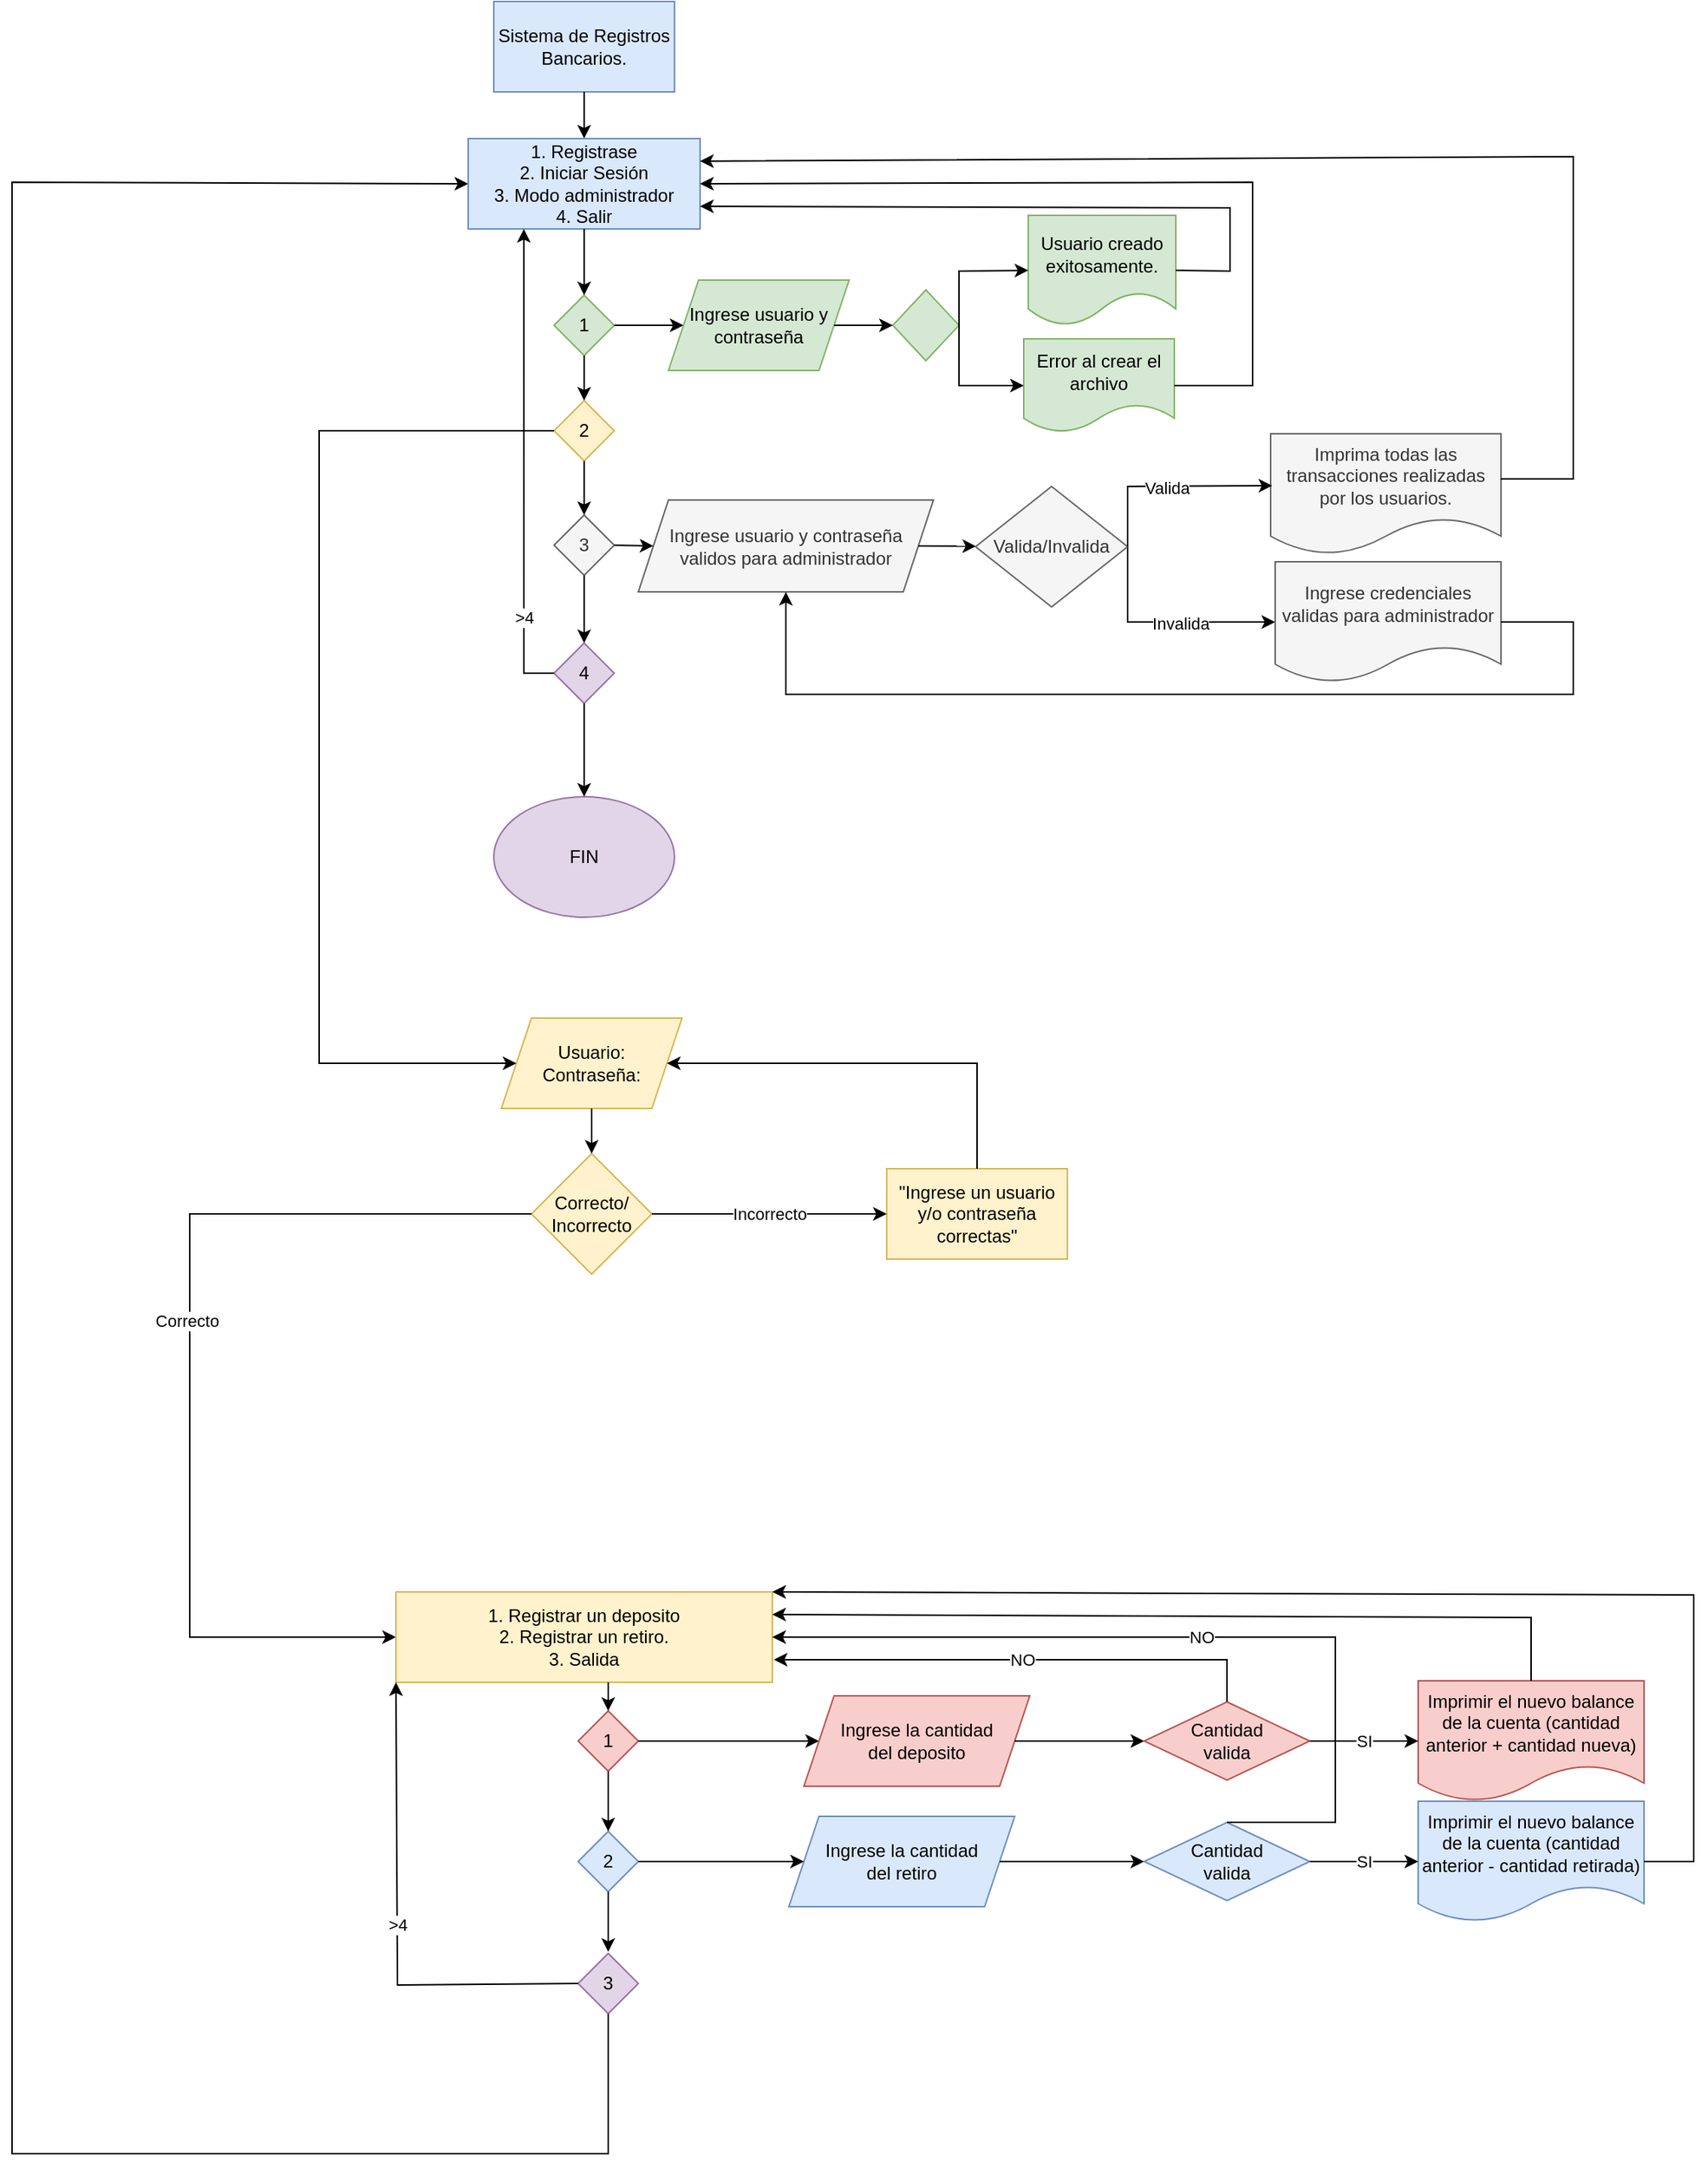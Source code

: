 <mxfile version="24.9.1">
  <diagram id="C5RBs43oDa-KdzZeNtuy" name="Page-1">
    <mxGraphModel grid="0" page="1" gridSize="17" guides="1" tooltips="1" connect="1" arrows="1" fold="1" pageScale="1" pageWidth="291" pageHeight="413" math="0" shadow="0">
      <root>
        <mxCell id="WIyWlLk6GJQsqaUBKTNV-0" />
        <mxCell id="WIyWlLk6GJQsqaUBKTNV-1" parent="WIyWlLk6GJQsqaUBKTNV-0" />
        <mxCell id="TJE-qctYPEESWldWymfo-0" value="Sistema de Registros Bancarios." style="rounded=0;whiteSpace=wrap;html=1;fillColor=#dae8fc;strokeColor=#6c8ebf;" vertex="1" parent="WIyWlLk6GJQsqaUBKTNV-1">
          <mxGeometry x="354" y="50" width="120" height="60" as="geometry" />
        </mxCell>
        <mxCell id="TJE-qctYPEESWldWymfo-1" value="Usuario:&lt;div&gt;Contraseña:&lt;/div&gt;" style="shape=parallelogram;perimeter=parallelogramPerimeter;whiteSpace=wrap;html=1;fixedSize=1;fillColor=#fff2cc;strokeColor=#d6b656;" vertex="1" parent="WIyWlLk6GJQsqaUBKTNV-1">
          <mxGeometry x="359" y="725" width="120" height="60" as="geometry" />
        </mxCell>
        <mxCell id="TJE-qctYPEESWldWymfo-2" value="Correcto/&lt;div&gt;Incorrecto&lt;/div&gt;" style="rhombus;whiteSpace=wrap;html=1;fillColor=#fff2cc;strokeColor=#d6b656;" vertex="1" parent="WIyWlLk6GJQsqaUBKTNV-1">
          <mxGeometry x="379" y="815" width="80" height="80" as="geometry" />
        </mxCell>
        <mxCell id="TJE-qctYPEESWldWymfo-3" value="&quot;Ingrese un usuario y/o contraseña correctas&quot;" style="rounded=0;whiteSpace=wrap;html=1;fillColor=#fff2cc;strokeColor=#d6b656;" vertex="1" parent="WIyWlLk6GJQsqaUBKTNV-1">
          <mxGeometry x="615" y="825" width="120" height="60" as="geometry" />
        </mxCell>
        <mxCell id="TJE-qctYPEESWldWymfo-4" value="" style="endArrow=classic;html=1;rounded=0;exitX=0.5;exitY=1;exitDx=0;exitDy=0;" edge="1" parent="WIyWlLk6GJQsqaUBKTNV-1" source="TJE-qctYPEESWldWymfo-0" target="v0JGK3jMrV0-uS68E10M-4">
          <mxGeometry width="50" height="50" relative="1" as="geometry">
            <mxPoint x="340" y="360" as="sourcePoint" />
            <mxPoint x="410" y="163" as="targetPoint" />
            <Array as="points" />
          </mxGeometry>
        </mxCell>
        <mxCell id="TJE-qctYPEESWldWymfo-5" value="" style="endArrow=classic;html=1;rounded=0;exitX=0.5;exitY=1;exitDx=0;exitDy=0;entryX=0.5;entryY=0;entryDx=0;entryDy=0;" edge="1" parent="WIyWlLk6GJQsqaUBKTNV-1" source="TJE-qctYPEESWldWymfo-1" target="TJE-qctYPEESWldWymfo-2">
          <mxGeometry width="50" height="50" relative="1" as="geometry">
            <mxPoint x="345" y="945" as="sourcePoint" />
            <mxPoint x="417" y="825" as="targetPoint" />
          </mxGeometry>
        </mxCell>
        <mxCell id="TJE-qctYPEESWldWymfo-7" value="" style="endArrow=classic;html=1;rounded=0;exitX=0.5;exitY=0;exitDx=0;exitDy=0;entryX=1;entryY=0.5;entryDx=0;entryDy=0;" edge="1" parent="WIyWlLk6GJQsqaUBKTNV-1" source="TJE-qctYPEESWldWymfo-3" target="TJE-qctYPEESWldWymfo-1">
          <mxGeometry width="50" height="50" relative="1" as="geometry">
            <mxPoint x="345" y="945" as="sourcePoint" />
            <mxPoint x="395" y="895" as="targetPoint" />
            <Array as="points">
              <mxPoint x="675" y="755" />
            </Array>
          </mxGeometry>
        </mxCell>
        <mxCell id="TJE-qctYPEESWldWymfo-8" value="" style="endArrow=classic;html=1;rounded=0;exitX=1;exitY=0.5;exitDx=0;exitDy=0;entryX=0;entryY=0.5;entryDx=0;entryDy=0;" edge="1" parent="WIyWlLk6GJQsqaUBKTNV-1" source="TJE-qctYPEESWldWymfo-2" target="TJE-qctYPEESWldWymfo-3">
          <mxGeometry relative="1" as="geometry">
            <mxPoint x="325" y="925" as="sourcePoint" />
            <mxPoint x="425" y="925" as="targetPoint" />
            <Array as="points" />
          </mxGeometry>
        </mxCell>
        <mxCell id="TJE-qctYPEESWldWymfo-9" value="Incorrecto" style="edgeLabel;resizable=0;html=1;;align=center;verticalAlign=middle;" connectable="0" vertex="1" parent="TJE-qctYPEESWldWymfo-8">
          <mxGeometry relative="1" as="geometry" />
        </mxCell>
        <mxCell id="TJE-qctYPEESWldWymfo-13" value="" style="endArrow=classic;html=1;rounded=0;exitX=0;exitY=0.5;exitDx=0;exitDy=0;entryX=0;entryY=0.5;entryDx=0;entryDy=0;" edge="1" parent="WIyWlLk6GJQsqaUBKTNV-1" source="TJE-qctYPEESWldWymfo-2" target="TJE-qctYPEESWldWymfo-31">
          <mxGeometry relative="1" as="geometry">
            <mxPoint x="325" y="925" as="sourcePoint" />
            <mxPoint x="151" y="1167" as="targetPoint" />
            <Array as="points">
              <mxPoint x="152" y="855" />
              <mxPoint x="152" y="1136" />
            </Array>
          </mxGeometry>
        </mxCell>
        <mxCell id="TJE-qctYPEESWldWymfo-17" value="Correcto" style="edgeLabel;html=1;align=center;verticalAlign=middle;resizable=0;points=[];" vertex="1" connectable="0" parent="TJE-qctYPEESWldWymfo-13">
          <mxGeometry x="-0.078" y="-2" relative="1" as="geometry">
            <mxPoint as="offset" />
          </mxGeometry>
        </mxCell>
        <mxCell id="TJE-qctYPEESWldWymfo-31" value="1. Registrar un deposito&lt;div&gt;2. Registrar un retiro.&lt;/div&gt;&lt;div&gt;3. Salida&lt;/div&gt;" style="rounded=0;whiteSpace=wrap;html=1;fillColor=#fff2cc;strokeColor=#d6b656;" vertex="1" parent="WIyWlLk6GJQsqaUBKTNV-1">
          <mxGeometry x="289" y="1106" width="250" height="60" as="geometry" />
        </mxCell>
        <mxCell id="TJE-qctYPEESWldWymfo-34" value="1" style="rhombus;whiteSpace=wrap;html=1;fillColor=#f8cecc;strokeColor=#b85450;" vertex="1" parent="WIyWlLk6GJQsqaUBKTNV-1">
          <mxGeometry x="410" y="1185" width="40" height="40" as="geometry" />
        </mxCell>
        <mxCell id="TJE-qctYPEESWldWymfo-35" value="2" style="rhombus;whiteSpace=wrap;html=1;fillColor=#dae8fc;strokeColor=#6c8ebf;" vertex="1" parent="WIyWlLk6GJQsqaUBKTNV-1">
          <mxGeometry x="410" y="1265" width="40" height="40" as="geometry" />
        </mxCell>
        <mxCell id="TJE-qctYPEESWldWymfo-39" value="3" style="rhombus;whiteSpace=wrap;html=1;fillColor=#e1d5e7;strokeColor=#9673a6;" vertex="1" parent="WIyWlLk6GJQsqaUBKTNV-1">
          <mxGeometry x="410" y="1346" width="40" height="40" as="geometry" />
        </mxCell>
        <mxCell id="TJE-qctYPEESWldWymfo-40" value="" style="endArrow=classic;html=1;rounded=0;exitX=0.5;exitY=1;exitDx=0;exitDy=0;entryX=0.5;entryY=0;entryDx=0;entryDy=0;" edge="1" parent="WIyWlLk6GJQsqaUBKTNV-1" source="TJE-qctYPEESWldWymfo-34" target="TJE-qctYPEESWldWymfo-35">
          <mxGeometry relative="1" as="geometry">
            <mxPoint x="180" y="1355" as="sourcePoint" />
            <mxPoint x="280" y="1355" as="targetPoint" />
          </mxGeometry>
        </mxCell>
        <mxCell id="TJE-qctYPEESWldWymfo-47" value="" style="endArrow=classic;html=1;rounded=0;exitX=0.5;exitY=1;exitDx=0;exitDy=0;entryX=0.5;entryY=0;entryDx=0;entryDy=0;" edge="1" parent="WIyWlLk6GJQsqaUBKTNV-1" source="TJE-qctYPEESWldWymfo-35">
          <mxGeometry relative="1" as="geometry">
            <mxPoint x="180" y="1355" as="sourcePoint" />
            <mxPoint x="430" y="1345" as="targetPoint" />
          </mxGeometry>
        </mxCell>
        <mxCell id="TJE-qctYPEESWldWymfo-50" value="" style="endArrow=classic;html=1;rounded=0;entryX=0.5;entryY=0;entryDx=0;entryDy=0;exitX=0.564;exitY=1.002;exitDx=0;exitDy=0;exitPerimeter=0;" edge="1" parent="WIyWlLk6GJQsqaUBKTNV-1" source="TJE-qctYPEESWldWymfo-31" target="TJE-qctYPEESWldWymfo-34">
          <mxGeometry width="50" height="50" relative="1" as="geometry">
            <mxPoint x="430" y="1173" as="sourcePoint" />
            <mxPoint x="250" y="1325" as="targetPoint" />
          </mxGeometry>
        </mxCell>
        <mxCell id="TJE-qctYPEESWldWymfo-53" value="" style="endArrow=classic;html=1;rounded=0;entryX=0;entryY=1;entryDx=0;entryDy=0;exitX=0;exitY=0.5;exitDx=0;exitDy=0;" edge="1" parent="WIyWlLk6GJQsqaUBKTNV-1" target="TJE-qctYPEESWldWymfo-31" source="TJE-qctYPEESWldWymfo-39">
          <mxGeometry relative="1" as="geometry">
            <mxPoint x="410" y="1445" as="sourcePoint" />
            <mxPoint x="590" y="1135" as="targetPoint" />
            <Array as="points">
              <mxPoint x="290" y="1367" />
            </Array>
          </mxGeometry>
        </mxCell>
        <mxCell id="TJE-qctYPEESWldWymfo-54" value="&amp;gt;4" style="edgeLabel;resizable=0;html=1;;align=center;verticalAlign=middle;" connectable="0" vertex="1" parent="TJE-qctYPEESWldWymfo-53">
          <mxGeometry relative="1" as="geometry" />
        </mxCell>
        <mxCell id="3igzTbXCeCf30gY_YbkR-4" value="" style="endArrow=classic;html=1;rounded=0;exitX=0.5;exitY=1;exitDx=0;exitDy=0;entryX=0;entryY=0.5;entryDx=0;entryDy=0;" edge="1" parent="WIyWlLk6GJQsqaUBKTNV-1" source="TJE-qctYPEESWldWymfo-39" target="v0JGK3jMrV0-uS68E10M-4">
          <mxGeometry relative="1" as="geometry">
            <mxPoint x="350" y="1325" as="sourcePoint" />
            <mxPoint x="44" y="171" as="targetPoint" />
            <Array as="points">
              <mxPoint x="430" y="1479" />
              <mxPoint x="34" y="1479" />
              <mxPoint x="34" y="170" />
            </Array>
          </mxGeometry>
        </mxCell>
        <mxCell id="3igzTbXCeCf30gY_YbkR-7" value="" style="endArrow=classic;html=1;rounded=0;exitX=1;exitY=0.5;exitDx=0;exitDy=0;entryX=0;entryY=0.5;entryDx=0;entryDy=0;" edge="1" parent="WIyWlLk6GJQsqaUBKTNV-1" source="TJE-qctYPEESWldWymfo-34" target="3igzTbXCeCf30gY_YbkR-9">
          <mxGeometry relative="1" as="geometry">
            <mxPoint x="350" y="1245" as="sourcePoint" />
            <mxPoint x="560" y="1205" as="targetPoint" />
          </mxGeometry>
        </mxCell>
        <mxCell id="3igzTbXCeCf30gY_YbkR-9" value="Ingrese la cantidad&lt;div&gt;del deposito&lt;/div&gt;" style="shape=parallelogram;perimeter=parallelogramPerimeter;whiteSpace=wrap;html=1;fixedSize=1;fillColor=#f8cecc;strokeColor=#b85450;" vertex="1" parent="WIyWlLk6GJQsqaUBKTNV-1">
          <mxGeometry x="560" y="1175" width="150" height="60" as="geometry" />
        </mxCell>
        <mxCell id="3igzTbXCeCf30gY_YbkR-10" value="" style="endArrow=classic;html=1;rounded=0;exitX=1;exitY=0.5;exitDx=0;exitDy=0;entryX=0;entryY=0.5;entryDx=0;entryDy=0;" edge="1" parent="WIyWlLk6GJQsqaUBKTNV-1" source="3igzTbXCeCf30gY_YbkR-9" target="Lay9JZ894gxVfMKgzHcW-0">
          <mxGeometry width="50" height="50" relative="1" as="geometry">
            <mxPoint x="630" y="1225" as="sourcePoint" />
            <mxPoint x="789" y="1205" as="targetPoint" />
          </mxGeometry>
        </mxCell>
        <mxCell id="3igzTbXCeCf30gY_YbkR-17" value="Ingrese la cantidad&lt;div&gt;del retiro&lt;/div&gt;" style="shape=parallelogram;perimeter=parallelogramPerimeter;whiteSpace=wrap;html=1;fixedSize=1;fillColor=#dae8fc;strokeColor=#6c8ebf;" vertex="1" parent="WIyWlLk6GJQsqaUBKTNV-1">
          <mxGeometry x="550" y="1255" width="150" height="60" as="geometry" />
        </mxCell>
        <mxCell id="3igzTbXCeCf30gY_YbkR-19" value="" style="endArrow=classic;html=1;rounded=0;exitX=1;exitY=0.5;exitDx=0;exitDy=0;entryX=0;entryY=0.5;entryDx=0;entryDy=0;" edge="1" parent="WIyWlLk6GJQsqaUBKTNV-1" source="TJE-qctYPEESWldWymfo-35" target="3igzTbXCeCf30gY_YbkR-17">
          <mxGeometry relative="1" as="geometry">
            <mxPoint x="600" y="1355" as="sourcePoint" />
            <mxPoint x="700" y="1355" as="targetPoint" />
          </mxGeometry>
        </mxCell>
        <mxCell id="3igzTbXCeCf30gY_YbkR-23" value="" style="endArrow=classic;html=1;rounded=0;exitX=1;exitY=0.5;exitDx=0;exitDy=0;endFill=1;entryX=0;entryY=0.5;entryDx=0;entryDy=0;entryPerimeter=0;" edge="1" parent="WIyWlLk6GJQsqaUBKTNV-1" source="3igzTbXCeCf30gY_YbkR-17" target="Lay9JZ894gxVfMKgzHcW-2">
          <mxGeometry width="50" height="50" relative="1" as="geometry">
            <mxPoint x="710" y="1215" as="sourcePoint" />
            <mxPoint x="783" y="1285" as="targetPoint" />
            <Array as="points" />
          </mxGeometry>
        </mxCell>
        <mxCell id="3igzTbXCeCf30gY_YbkR-30" value="1" style="rhombus;whiteSpace=wrap;html=1;fillColor=#d5e8d4;strokeColor=#82b366;" vertex="1" parent="WIyWlLk6GJQsqaUBKTNV-1">
          <mxGeometry x="394" y="245" width="40" height="40" as="geometry" />
        </mxCell>
        <mxCell id="i-8gxWtuopPxRL5aQU2X-9" value="&lt;br&gt;&lt;span style=&quot;color: rgb(0, 0, 0); font-family: Helvetica; font-size: 12px; font-style: normal; font-variant-ligatures: normal; font-variant-caps: normal; font-weight: 400; letter-spacing: normal; orphans: 2; text-align: center; text-indent: 0px; text-transform: none; widows: 2; word-spacing: 0px; -webkit-text-stroke-width: 0px; white-space: normal; text-decoration-thickness: initial; text-decoration-style: initial; text-decoration-color: initial; float: none; display: inline !important;&quot;&gt;Imprimir el nuevo balance de la cuenta (cantidad anterior + cantidad nueva)&lt;/span&gt;&lt;div&gt;&lt;br/&gt;&lt;/div&gt;" style="shape=document;whiteSpace=wrap;html=1;boundedLbl=1;fillColor=#f8cecc;strokeColor=#b85450;" vertex="1" parent="WIyWlLk6GJQsqaUBKTNV-1">
          <mxGeometry x="968" y="1165" width="150" height="80" as="geometry" />
        </mxCell>
        <mxCell id="i-8gxWtuopPxRL5aQU2X-10" value="&lt;br&gt;&lt;span style=&quot;color: rgb(0, 0, 0); font-family: Helvetica; font-size: 12px; font-style: normal; font-variant-ligatures: normal; font-variant-caps: normal; font-weight: 400; letter-spacing: normal; orphans: 2; text-align: center; text-indent: 0px; text-transform: none; widows: 2; word-spacing: 0px; -webkit-text-stroke-width: 0px; white-space: normal; text-decoration-thickness: initial; text-decoration-style: initial; text-decoration-color: initial; float: none; display: inline !important;&quot;&gt;Imprimir el nuevo balance de la cuenta (cantidad anterior - cantidad retirada)&lt;/span&gt;&lt;div&gt;&lt;br&gt;&lt;/div&gt;" style="shape=document;whiteSpace=wrap;html=1;boundedLbl=1;fillColor=#dae8fc;strokeColor=#6c8ebf;" vertex="1" parent="WIyWlLk6GJQsqaUBKTNV-1">
          <mxGeometry x="968" y="1245" width="150" height="80" as="geometry" />
        </mxCell>
        <mxCell id="Lay9JZ894gxVfMKgzHcW-0" value="Cantidad&lt;div&gt;valida&lt;/div&gt;" style="rhombus;whiteSpace=wrap;html=1;fillColor=#f8cecc;strokeColor=#b85450;" vertex="1" parent="WIyWlLk6GJQsqaUBKTNV-1">
          <mxGeometry x="786" y="1179" width="110" height="52" as="geometry" />
        </mxCell>
        <mxCell id="Lay9JZ894gxVfMKgzHcW-2" value="Cantidad&lt;div&gt;valida&lt;/div&gt;" style="rhombus;whiteSpace=wrap;html=1;fillColor=#dae8fc;strokeColor=#6c8ebf;" vertex="1" parent="WIyWlLk6GJQsqaUBKTNV-1">
          <mxGeometry x="786" y="1259" width="110" height="52" as="geometry" />
        </mxCell>
        <mxCell id="Lay9JZ894gxVfMKgzHcW-3" value="" style="endArrow=classic;html=1;rounded=0;exitX=0.5;exitY=0;exitDx=0;exitDy=0;entryX=1;entryY=0.5;entryDx=0;entryDy=0;" edge="1" parent="WIyWlLk6GJQsqaUBKTNV-1" source="Lay9JZ894gxVfMKgzHcW-2" target="TJE-qctYPEESWldWymfo-31">
          <mxGeometry relative="1" as="geometry">
            <mxPoint x="687" y="1226" as="sourcePoint" />
            <mxPoint x="548" y="1136" as="targetPoint" />
            <Array as="points">
              <mxPoint x="913" y="1259" />
              <mxPoint x="913" y="1136" />
            </Array>
          </mxGeometry>
        </mxCell>
        <mxCell id="Lay9JZ894gxVfMKgzHcW-4" value="NO" style="edgeLabel;resizable=0;html=1;;align=center;verticalAlign=middle;" connectable="0" vertex="1" parent="Lay9JZ894gxVfMKgzHcW-3">
          <mxGeometry relative="1" as="geometry" />
        </mxCell>
        <mxCell id="Lay9JZ894gxVfMKgzHcW-5" value="" style="endArrow=classic;html=1;rounded=0;exitX=0.5;exitY=0;exitDx=0;exitDy=0;" edge="1" parent="WIyWlLk6GJQsqaUBKTNV-1" source="Lay9JZ894gxVfMKgzHcW-0">
          <mxGeometry relative="1" as="geometry">
            <mxPoint x="858" y="1276" as="sourcePoint" />
            <mxPoint x="540" y="1151" as="targetPoint" />
            <Array as="points">
              <mxPoint x="841" y="1151" />
            </Array>
          </mxGeometry>
        </mxCell>
        <mxCell id="Lay9JZ894gxVfMKgzHcW-6" value="NO" style="edgeLabel;resizable=0;html=1;;align=center;verticalAlign=middle;" connectable="0" vertex="1" parent="Lay9JZ894gxVfMKgzHcW-5">
          <mxGeometry relative="1" as="geometry" />
        </mxCell>
        <mxCell id="Lay9JZ894gxVfMKgzHcW-10" value="" style="endArrow=classic;html=1;rounded=0;exitX=1;exitY=0.5;exitDx=0;exitDy=0;" edge="1" parent="WIyWlLk6GJQsqaUBKTNV-1" source="Lay9JZ894gxVfMKgzHcW-0" target="i-8gxWtuopPxRL5aQU2X-9">
          <mxGeometry relative="1" as="geometry">
            <mxPoint x="687" y="1226" as="sourcePoint" />
            <mxPoint x="787" y="1226" as="targetPoint" />
          </mxGeometry>
        </mxCell>
        <mxCell id="Lay9JZ894gxVfMKgzHcW-11" value="SI" style="edgeLabel;resizable=0;html=1;;align=center;verticalAlign=middle;" connectable="0" vertex="1" parent="Lay9JZ894gxVfMKgzHcW-10">
          <mxGeometry relative="1" as="geometry" />
        </mxCell>
        <mxCell id="Lay9JZ894gxVfMKgzHcW-14" value="" style="endArrow=classic;html=1;rounded=0;exitX=1;exitY=0.5;exitDx=0;exitDy=0;entryX=0;entryY=0.5;entryDx=0;entryDy=0;" edge="1" parent="WIyWlLk6GJQsqaUBKTNV-1" source="Lay9JZ894gxVfMKgzHcW-2" target="i-8gxWtuopPxRL5aQU2X-10">
          <mxGeometry relative="1" as="geometry">
            <mxPoint x="913" y="1222" as="sourcePoint" />
            <mxPoint x="985" y="1222" as="targetPoint" />
          </mxGeometry>
        </mxCell>
        <mxCell id="Lay9JZ894gxVfMKgzHcW-15" value="SI" style="edgeLabel;resizable=0;html=1;;align=center;verticalAlign=middle;" connectable="0" vertex="1" parent="Lay9JZ894gxVfMKgzHcW-14">
          <mxGeometry relative="1" as="geometry" />
        </mxCell>
        <mxCell id="v0JGK3jMrV0-uS68E10M-0" value="" style="endArrow=classic;html=1;rounded=0;exitX=0.5;exitY=0;exitDx=0;exitDy=0;entryX=1;entryY=0.25;entryDx=0;entryDy=0;" edge="1" parent="WIyWlLk6GJQsqaUBKTNV-1" source="i-8gxWtuopPxRL5aQU2X-9" target="TJE-qctYPEESWldWymfo-31">
          <mxGeometry width="50" height="50" relative="1" as="geometry">
            <mxPoint x="787" y="1193" as="sourcePoint" />
            <mxPoint x="837" y="1143" as="targetPoint" />
            <Array as="points">
              <mxPoint x="1043" y="1123" />
            </Array>
          </mxGeometry>
        </mxCell>
        <mxCell id="v0JGK3jMrV0-uS68E10M-3" value="" style="endArrow=classic;html=1;rounded=0;exitX=1;exitY=0.5;exitDx=0;exitDy=0;entryX=1;entryY=0;entryDx=0;entryDy=0;" edge="1" parent="WIyWlLk6GJQsqaUBKTNV-1" source="i-8gxWtuopPxRL5aQU2X-10" target="TJE-qctYPEESWldWymfo-31">
          <mxGeometry width="50" height="50" relative="1" as="geometry">
            <mxPoint x="787" y="1243" as="sourcePoint" />
            <mxPoint x="837" y="1193" as="targetPoint" />
            <Array as="points">
              <mxPoint x="1151" y="1285" />
              <mxPoint x="1151" y="1108" />
            </Array>
          </mxGeometry>
        </mxCell>
        <mxCell id="v0JGK3jMrV0-uS68E10M-4" value="1. Registrase&lt;div&gt;2. Iniciar Sesión&lt;/div&gt;&lt;div&gt;3. Modo administrador&lt;/div&gt;&lt;div&gt;4. Salir&lt;/div&gt;" style="rounded=0;whiteSpace=wrap;html=1;fillColor=#dae8fc;strokeColor=#6c8ebf;" vertex="1" parent="WIyWlLk6GJQsqaUBKTNV-1">
          <mxGeometry x="337" y="141" width="154" height="60" as="geometry" />
        </mxCell>
        <mxCell id="v0JGK3jMrV0-uS68E10M-6" value="2" style="rhombus;whiteSpace=wrap;html=1;fillColor=#fff2cc;strokeColor=#d6b656;" vertex="1" parent="WIyWlLk6GJQsqaUBKTNV-1">
          <mxGeometry x="394" y="315" width="40" height="40" as="geometry" />
        </mxCell>
        <mxCell id="v0JGK3jMrV0-uS68E10M-7" value="3" style="rhombus;whiteSpace=wrap;html=1;fillColor=#f5f5f5;fontColor=#333333;strokeColor=#666666;" vertex="1" parent="WIyWlLk6GJQsqaUBKTNV-1">
          <mxGeometry x="394" y="391" width="40" height="40" as="geometry" />
        </mxCell>
        <mxCell id="v0JGK3jMrV0-uS68E10M-8" value="4" style="rhombus;whiteSpace=wrap;html=1;fillColor=#e1d5e7;strokeColor=#9673a6;" vertex="1" parent="WIyWlLk6GJQsqaUBKTNV-1">
          <mxGeometry x="394" y="476" width="40" height="40" as="geometry" />
        </mxCell>
        <mxCell id="v0JGK3jMrV0-uS68E10M-9" value="" style="endArrow=classic;html=1;rounded=0;exitX=0.5;exitY=1;exitDx=0;exitDy=0;entryX=0.5;entryY=0;entryDx=0;entryDy=0;" edge="1" parent="WIyWlLk6GJQsqaUBKTNV-1" source="v0JGK3jMrV0-uS68E10M-4" target="3igzTbXCeCf30gY_YbkR-30">
          <mxGeometry width="50" height="50" relative="1" as="geometry">
            <mxPoint x="487" y="222" as="sourcePoint" />
            <mxPoint x="537" y="172" as="targetPoint" />
          </mxGeometry>
        </mxCell>
        <mxCell id="v0JGK3jMrV0-uS68E10M-10" value="" style="endArrow=classic;html=1;rounded=0;exitX=1;exitY=0.5;exitDx=0;exitDy=0;" edge="1" parent="WIyWlLk6GJQsqaUBKTNV-1" source="3igzTbXCeCf30gY_YbkR-30" target="v0JGK3jMrV0-uS68E10M-11">
          <mxGeometry width="50" height="50" relative="1" as="geometry">
            <mxPoint x="487" y="324" as="sourcePoint" />
            <mxPoint x="513" y="265" as="targetPoint" />
          </mxGeometry>
        </mxCell>
        <mxCell id="v0JGK3jMrV0-uS68E10M-11" value="Ingrese usuario y contraseña" style="shape=parallelogram;perimeter=parallelogramPerimeter;whiteSpace=wrap;html=1;fixedSize=1;fillColor=#d5e8d4;strokeColor=#82b366;" vertex="1" parent="WIyWlLk6GJQsqaUBKTNV-1">
          <mxGeometry x="470" y="235" width="120" height="60" as="geometry" />
        </mxCell>
        <mxCell id="v0JGK3jMrV0-uS68E10M-12" value="Usuario creado exitosamente." style="shape=document;whiteSpace=wrap;html=1;boundedLbl=1;fillColor=#d5e8d4;strokeColor=#82b366;" vertex="1" parent="WIyWlLk6GJQsqaUBKTNV-1">
          <mxGeometry x="709" y="192" width="98" height="73" as="geometry" />
        </mxCell>
        <mxCell id="v0JGK3jMrV0-uS68E10M-13" value="Error al crear el archivo" style="shape=document;whiteSpace=wrap;html=1;boundedLbl=1;fillColor=#d5e8d4;strokeColor=#82b366;" vertex="1" parent="WIyWlLk6GJQsqaUBKTNV-1">
          <mxGeometry x="706" y="274" width="100" height="62" as="geometry" />
        </mxCell>
        <mxCell id="v0JGK3jMrV0-uS68E10M-14" value="" style="rhombus;whiteSpace=wrap;html=1;fillColor=#d5e8d4;strokeColor=#82b366;" vertex="1" parent="WIyWlLk6GJQsqaUBKTNV-1">
          <mxGeometry x="619" y="241.5" width="44" height="47" as="geometry" />
        </mxCell>
        <mxCell id="v0JGK3jMrV0-uS68E10M-15" value="" style="endArrow=classic;html=1;rounded=0;exitX=1;exitY=0.5;exitDx=0;exitDy=0;entryX=0;entryY=0.5;entryDx=0;entryDy=0;" edge="1" parent="WIyWlLk6GJQsqaUBKTNV-1" source="v0JGK3jMrV0-uS68E10M-11" target="v0JGK3jMrV0-uS68E10M-14">
          <mxGeometry width="50" height="50" relative="1" as="geometry">
            <mxPoint x="510" y="296" as="sourcePoint" />
            <mxPoint x="560" y="246" as="targetPoint" />
          </mxGeometry>
        </mxCell>
        <mxCell id="v0JGK3jMrV0-uS68E10M-16" value="" style="endArrow=classic;html=1;rounded=0;exitX=1;exitY=0.5;exitDx=0;exitDy=0;entryX=0;entryY=0.5;entryDx=0;entryDy=0;" edge="1" parent="WIyWlLk6GJQsqaUBKTNV-1" source="v0JGK3jMrV0-uS68E10M-14" target="v0JGK3jMrV0-uS68E10M-12">
          <mxGeometry width="50" height="50" relative="1" as="geometry">
            <mxPoint x="510" y="296" as="sourcePoint" />
            <mxPoint x="560" y="246" as="targetPoint" />
            <Array as="points">
              <mxPoint x="663" y="229" />
            </Array>
          </mxGeometry>
        </mxCell>
        <mxCell id="v0JGK3jMrV0-uS68E10M-18" value="" style="endArrow=classic;html=1;rounded=0;exitX=1;exitY=0.5;exitDx=0;exitDy=0;entryX=0;entryY=0.5;entryDx=0;entryDy=0;" edge="1" parent="WIyWlLk6GJQsqaUBKTNV-1" source="v0JGK3jMrV0-uS68E10M-14" target="v0JGK3jMrV0-uS68E10M-13">
          <mxGeometry width="50" height="50" relative="1" as="geometry">
            <mxPoint x="510" y="296" as="sourcePoint" />
            <mxPoint x="560" y="246" as="targetPoint" />
            <Array as="points">
              <mxPoint x="663" y="305" />
            </Array>
          </mxGeometry>
        </mxCell>
        <mxCell id="v0JGK3jMrV0-uS68E10M-19" value="" style="endArrow=classic;html=1;rounded=0;exitX=1;exitY=0.5;exitDx=0;exitDy=0;entryX=1;entryY=0.75;entryDx=0;entryDy=0;" edge="1" parent="WIyWlLk6GJQsqaUBKTNV-1" source="v0JGK3jMrV0-uS68E10M-12" target="v0JGK3jMrV0-uS68E10M-4">
          <mxGeometry width="50" height="50" relative="1" as="geometry">
            <mxPoint x="558" y="353" as="sourcePoint" />
            <mxPoint x="608" y="303" as="targetPoint" />
            <Array as="points">
              <mxPoint x="843" y="229" />
              <mxPoint x="843" y="187" />
            </Array>
          </mxGeometry>
        </mxCell>
        <mxCell id="v0JGK3jMrV0-uS68E10M-20" value="" style="endArrow=classic;html=1;rounded=0;exitX=1;exitY=0.5;exitDx=0;exitDy=0;entryX=1;entryY=0.5;entryDx=0;entryDy=0;" edge="1" parent="WIyWlLk6GJQsqaUBKTNV-1" source="v0JGK3jMrV0-uS68E10M-13" target="v0JGK3jMrV0-uS68E10M-4">
          <mxGeometry width="50" height="50" relative="1" as="geometry">
            <mxPoint x="558" y="353" as="sourcePoint" />
            <mxPoint x="608" y="303" as="targetPoint" />
            <Array as="points">
              <mxPoint x="858" y="305" />
              <mxPoint x="858" y="170" />
            </Array>
          </mxGeometry>
        </mxCell>
        <mxCell id="v0JGK3jMrV0-uS68E10M-22" value="" style="endArrow=classic;html=1;rounded=0;exitX=0.5;exitY=1;exitDx=0;exitDy=0;entryX=0.5;entryY=0;entryDx=0;entryDy=0;" edge="1" parent="WIyWlLk6GJQsqaUBKTNV-1" source="3igzTbXCeCf30gY_YbkR-30" target="v0JGK3jMrV0-uS68E10M-6">
          <mxGeometry width="50" height="50" relative="1" as="geometry">
            <mxPoint x="290" y="357" as="sourcePoint" />
            <mxPoint x="340" y="307" as="targetPoint" />
          </mxGeometry>
        </mxCell>
        <mxCell id="v0JGK3jMrV0-uS68E10M-24" value="" style="endArrow=classic;html=1;rounded=0;exitX=0;exitY=0.5;exitDx=0;exitDy=0;entryX=0;entryY=0.5;entryDx=0;entryDy=0;" edge="1" parent="WIyWlLk6GJQsqaUBKTNV-1" source="v0JGK3jMrV0-uS68E10M-6" target="TJE-qctYPEESWldWymfo-1">
          <mxGeometry width="50" height="50" relative="1" as="geometry">
            <mxPoint x="640" y="480" as="sourcePoint" />
            <mxPoint x="257" y="753" as="targetPoint" />
            <Array as="points">
              <mxPoint x="238" y="335" />
              <mxPoint x="238" y="755" />
            </Array>
          </mxGeometry>
        </mxCell>
        <mxCell id="v0JGK3jMrV0-uS68E10M-28" value="" style="endArrow=classic;html=1;rounded=0;exitX=0.5;exitY=1;exitDx=0;exitDy=0;entryX=0.5;entryY=0;entryDx=0;entryDy=0;" edge="1" parent="WIyWlLk6GJQsqaUBKTNV-1" source="v0JGK3jMrV0-uS68E10M-6" target="v0JGK3jMrV0-uS68E10M-7">
          <mxGeometry width="50" height="50" relative="1" as="geometry">
            <mxPoint x="595" y="458" as="sourcePoint" />
            <mxPoint x="645" y="408" as="targetPoint" />
          </mxGeometry>
        </mxCell>
        <mxCell id="v0JGK3jMrV0-uS68E10M-29" value="Ingrese usuario y contraseña validos para administrador" style="shape=parallelogram;perimeter=parallelogramPerimeter;whiteSpace=wrap;html=1;fixedSize=1;fillColor=#f5f5f5;fontColor=#333333;strokeColor=#666666;" vertex="1" parent="WIyWlLk6GJQsqaUBKTNV-1">
          <mxGeometry x="450" y="381" width="196" height="61" as="geometry" />
        </mxCell>
        <mxCell id="v0JGK3jMrV0-uS68E10M-30" value="" style="endArrow=classic;html=1;rounded=0;exitX=1;exitY=0.5;exitDx=0;exitDy=0;entryX=0;entryY=0.5;entryDx=0;entryDy=0;" edge="1" parent="WIyWlLk6GJQsqaUBKTNV-1" source="v0JGK3jMrV0-uS68E10M-7" target="v0JGK3jMrV0-uS68E10M-29">
          <mxGeometry width="50" height="50" relative="1" as="geometry">
            <mxPoint x="595" y="509" as="sourcePoint" />
            <mxPoint x="645" y="459" as="targetPoint" />
          </mxGeometry>
        </mxCell>
        <mxCell id="v0JGK3jMrV0-uS68E10M-31" value="" style="endArrow=classic;html=1;rounded=0;exitX=1;exitY=0.5;exitDx=0;exitDy=0;" edge="1" parent="WIyWlLk6GJQsqaUBKTNV-1" source="v0JGK3jMrV0-uS68E10M-29" target="v0JGK3jMrV0-uS68E10M-36">
          <mxGeometry width="50" height="50" relative="1" as="geometry">
            <mxPoint x="476" y="475" as="sourcePoint" />
            <mxPoint x="714" y="412" as="targetPoint" />
          </mxGeometry>
        </mxCell>
        <mxCell id="v0JGK3jMrV0-uS68E10M-32" value="Imprima todas las transacciones realizadas por los usuarios." style="shape=document;whiteSpace=wrap;html=1;boundedLbl=1;fillColor=#f5f5f5;fontColor=#333333;strokeColor=#666666;" vertex="1" parent="WIyWlLk6GJQsqaUBKTNV-1">
          <mxGeometry x="870" y="337" width="153" height="80" as="geometry" />
        </mxCell>
        <mxCell id="v0JGK3jMrV0-uS68E10M-33" value="" style="endArrow=classic;html=1;rounded=0;exitX=0.5;exitY=1;exitDx=0;exitDy=0;entryX=0.5;entryY=0;entryDx=0;entryDy=0;" edge="1" parent="WIyWlLk6GJQsqaUBKTNV-1" source="v0JGK3jMrV0-uS68E10M-7" target="v0JGK3jMrV0-uS68E10M-8">
          <mxGeometry width="50" height="50" relative="1" as="geometry">
            <mxPoint x="476" y="679" as="sourcePoint" />
            <mxPoint x="526" y="629" as="targetPoint" />
          </mxGeometry>
        </mxCell>
        <mxCell id="v0JGK3jMrV0-uS68E10M-34" value="FIN" style="ellipse;whiteSpace=wrap;html=1;fillColor=#e1d5e7;strokeColor=#9673a6;" vertex="1" parent="WIyWlLk6GJQsqaUBKTNV-1">
          <mxGeometry x="354" y="578" width="120" height="80" as="geometry" />
        </mxCell>
        <mxCell id="v0JGK3jMrV0-uS68E10M-35" value="" style="endArrow=classic;html=1;rounded=0;exitX=0.5;exitY=1;exitDx=0;exitDy=0;entryX=0.5;entryY=0;entryDx=0;entryDy=0;" edge="1" parent="WIyWlLk6GJQsqaUBKTNV-1" source="v0JGK3jMrV0-uS68E10M-8" target="v0JGK3jMrV0-uS68E10M-34">
          <mxGeometry width="50" height="50" relative="1" as="geometry">
            <mxPoint x="476" y="679" as="sourcePoint" />
            <mxPoint x="526" y="629" as="targetPoint" />
          </mxGeometry>
        </mxCell>
        <mxCell id="v0JGK3jMrV0-uS68E10M-44" value="" style="edgeStyle=orthogonalEdgeStyle;rounded=0;orthogonalLoop=1;jettySize=auto;html=1;exitX=1;exitY=0.5;exitDx=0;exitDy=0;" edge="1" parent="WIyWlLk6GJQsqaUBKTNV-1" source="v0JGK3jMrV0-uS68E10M-36" target="v0JGK3jMrV0-uS68E10M-39">
          <mxGeometry relative="1" as="geometry">
            <Array as="points">
              <mxPoint x="775" y="462" />
            </Array>
          </mxGeometry>
        </mxCell>
        <mxCell id="v0JGK3jMrV0-uS68E10M-45" value="Invalida" style="edgeLabel;html=1;align=center;verticalAlign=middle;resizable=0;points=[];" connectable="0" vertex="1" parent="v0JGK3jMrV0-uS68E10M-44">
          <mxGeometry x="0.149" y="-1" relative="1" as="geometry">
            <mxPoint as="offset" />
          </mxGeometry>
        </mxCell>
        <mxCell id="v0JGK3jMrV0-uS68E10M-36" value="Valida/Invalida" style="rhombus;whiteSpace=wrap;html=1;fillColor=#f5f5f5;fontColor=#333333;strokeColor=#666666;" vertex="1" parent="WIyWlLk6GJQsqaUBKTNV-1">
          <mxGeometry x="674" y="372" width="101" height="80" as="geometry" />
        </mxCell>
        <mxCell id="v0JGK3jMrV0-uS68E10M-39" value="Ingrese credenciales validas para administrador" style="shape=document;whiteSpace=wrap;html=1;boundedLbl=1;fillColor=#f5f5f5;fontColor=#333333;strokeColor=#666666;" vertex="1" parent="WIyWlLk6GJQsqaUBKTNV-1">
          <mxGeometry x="873" y="422" width="150" height="80" as="geometry" />
        </mxCell>
        <mxCell id="v0JGK3jMrV0-uS68E10M-47" value="" style="endArrow=classic;html=1;rounded=0;exitX=1;exitY=0.5;exitDx=0;exitDy=0;entryX=0.007;entryY=0.431;entryDx=0;entryDy=0;entryPerimeter=0;" edge="1" parent="WIyWlLk6GJQsqaUBKTNV-1" source="v0JGK3jMrV0-uS68E10M-36" target="v0JGK3jMrV0-uS68E10M-32">
          <mxGeometry width="50" height="50" relative="1" as="geometry">
            <mxPoint x="802" y="488" as="sourcePoint" />
            <mxPoint x="852" y="438" as="targetPoint" />
            <Array as="points">
              <mxPoint x="775" y="372" />
            </Array>
          </mxGeometry>
        </mxCell>
        <mxCell id="v0JGK3jMrV0-uS68E10M-50" value="Valida" style="edgeLabel;html=1;align=center;verticalAlign=middle;resizable=0;points=[];" connectable="0" vertex="1" parent="v0JGK3jMrV0-uS68E10M-47">
          <mxGeometry x="-0.035" y="-1" relative="1" as="geometry">
            <mxPoint as="offset" />
          </mxGeometry>
        </mxCell>
        <mxCell id="v0JGK3jMrV0-uS68E10M-51" value="" style="endArrow=classic;html=1;rounded=0;exitX=0.999;exitY=0.375;exitDx=0;exitDy=0;entryX=1;entryY=0.25;entryDx=0;entryDy=0;exitPerimeter=0;" edge="1" parent="WIyWlLk6GJQsqaUBKTNV-1" source="v0JGK3jMrV0-uS68E10M-32" target="v0JGK3jMrV0-uS68E10M-4">
          <mxGeometry width="50" height="50" relative="1" as="geometry">
            <mxPoint x="727" y="293" as="sourcePoint" />
            <mxPoint x="777" y="243" as="targetPoint" />
            <Array as="points">
              <mxPoint x="1071" y="367" />
              <mxPoint x="1071" y="153" />
            </Array>
          </mxGeometry>
        </mxCell>
        <mxCell id="v0JGK3jMrV0-uS68E10M-54" value="" style="endArrow=classic;html=1;rounded=0;exitX=1;exitY=0.5;exitDx=0;exitDy=0;entryX=0.5;entryY=1;entryDx=0;entryDy=0;" edge="1" parent="WIyWlLk6GJQsqaUBKTNV-1" source="v0JGK3jMrV0-uS68E10M-39" target="v0JGK3jMrV0-uS68E10M-29">
          <mxGeometry width="50" height="50" relative="1" as="geometry">
            <mxPoint x="816" y="509" as="sourcePoint" />
            <mxPoint x="866" y="459" as="targetPoint" />
            <Array as="points">
              <mxPoint x="1071" y="462" />
              <mxPoint x="1071" y="510" />
              <mxPoint x="548" y="510" />
            </Array>
          </mxGeometry>
        </mxCell>
        <mxCell id="v0JGK3jMrV0-uS68E10M-55" value="" style="endArrow=classic;html=1;rounded=0;exitX=0;exitY=0.5;exitDx=0;exitDy=0;entryX=0.24;entryY=1;entryDx=0;entryDy=0;entryPerimeter=0;" edge="1" parent="WIyWlLk6GJQsqaUBKTNV-1" source="v0JGK3jMrV0-uS68E10M-8" target="v0JGK3jMrV0-uS68E10M-4">
          <mxGeometry width="50" height="50" relative="1" as="geometry">
            <mxPoint x="132" y="423" as="sourcePoint" />
            <mxPoint x="182" y="373" as="targetPoint" />
            <Array as="points">
              <mxPoint x="374" y="496" />
            </Array>
          </mxGeometry>
        </mxCell>
        <mxCell id="v0JGK3jMrV0-uS68E10M-56" value="&amp;gt;4" style="edgeLabel;html=1;align=center;verticalAlign=middle;resizable=0;points=[];" connectable="0" vertex="1" parent="v0JGK3jMrV0-uS68E10M-55">
          <mxGeometry x="-0.634" relative="1" as="geometry">
            <mxPoint as="offset" />
          </mxGeometry>
        </mxCell>
      </root>
    </mxGraphModel>
  </diagram>
</mxfile>
